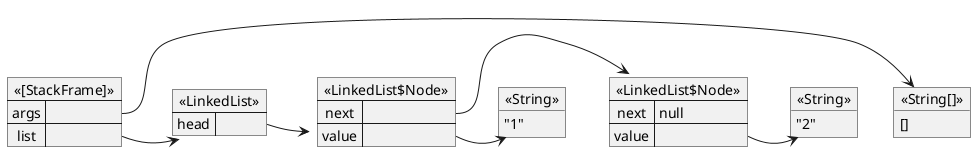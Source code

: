@startuml
map "<<[StackFrame]>>" as _0f07b6f2a31cbd2e26428c51e8660b0dffe6e352 {
  args =>
  list =>
}
object "<<String[]>>" as _bdb37fd1fa1b13d2c62e42aa9a27afaa093a1889 {
  []
}
map "<<LinkedList>>" as _d239d2a0e8a5c6c1ed6c20afee1d1e687460f071 {
  head =>
}
map "<<LinkedList$Node>>" as _ad3219f72f530fee02ecfd70342d9147b9821821 {
  next =>
  value =>
}
map "<<LinkedList$Node>>" as _dca3234672c63348e5af4019b41266ccd97f0071 {
  next => null
  value =>
}
object "<<String>>" as _f2a3cec6ae67e6367906810033042c0c5ba7edcd {
  "2"
}
object "<<String>>" as _5b2a34feae5ba09ec6c977e9d818a519af685204 {
  "1"
}
_0f07b6f2a31cbd2e26428c51e8660b0dffe6e352::args => _bdb37fd1fa1b13d2c62e42aa9a27afaa093a1889
_0f07b6f2a31cbd2e26428c51e8660b0dffe6e352::list => _d239d2a0e8a5c6c1ed6c20afee1d1e687460f071
_d239d2a0e8a5c6c1ed6c20afee1d1e687460f071::head => _ad3219f72f530fee02ecfd70342d9147b9821821
_ad3219f72f530fee02ecfd70342d9147b9821821::next => _dca3234672c63348e5af4019b41266ccd97f0071
_dca3234672c63348e5af4019b41266ccd97f0071::value => _f2a3cec6ae67e6367906810033042c0c5ba7edcd
_ad3219f72f530fee02ecfd70342d9147b9821821::value => _5b2a34feae5ba09ec6c977e9d818a519af685204
@enduml

